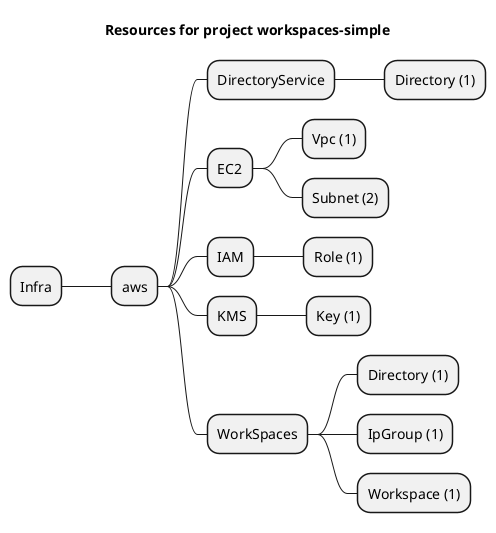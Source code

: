 @startmindmap
title Resources for project workspaces-simple
skinparam monochrome true
+ Infra
++ aws
+++ DirectoryService
++++ Directory (1)
+++ EC2
++++ Vpc (1)
++++ Subnet (2)
+++ IAM
++++ Role (1)
+++ KMS
++++ Key (1)
+++ WorkSpaces
++++ Directory (1)
++++ IpGroup (1)
++++ Workspace (1)
@endmindmap